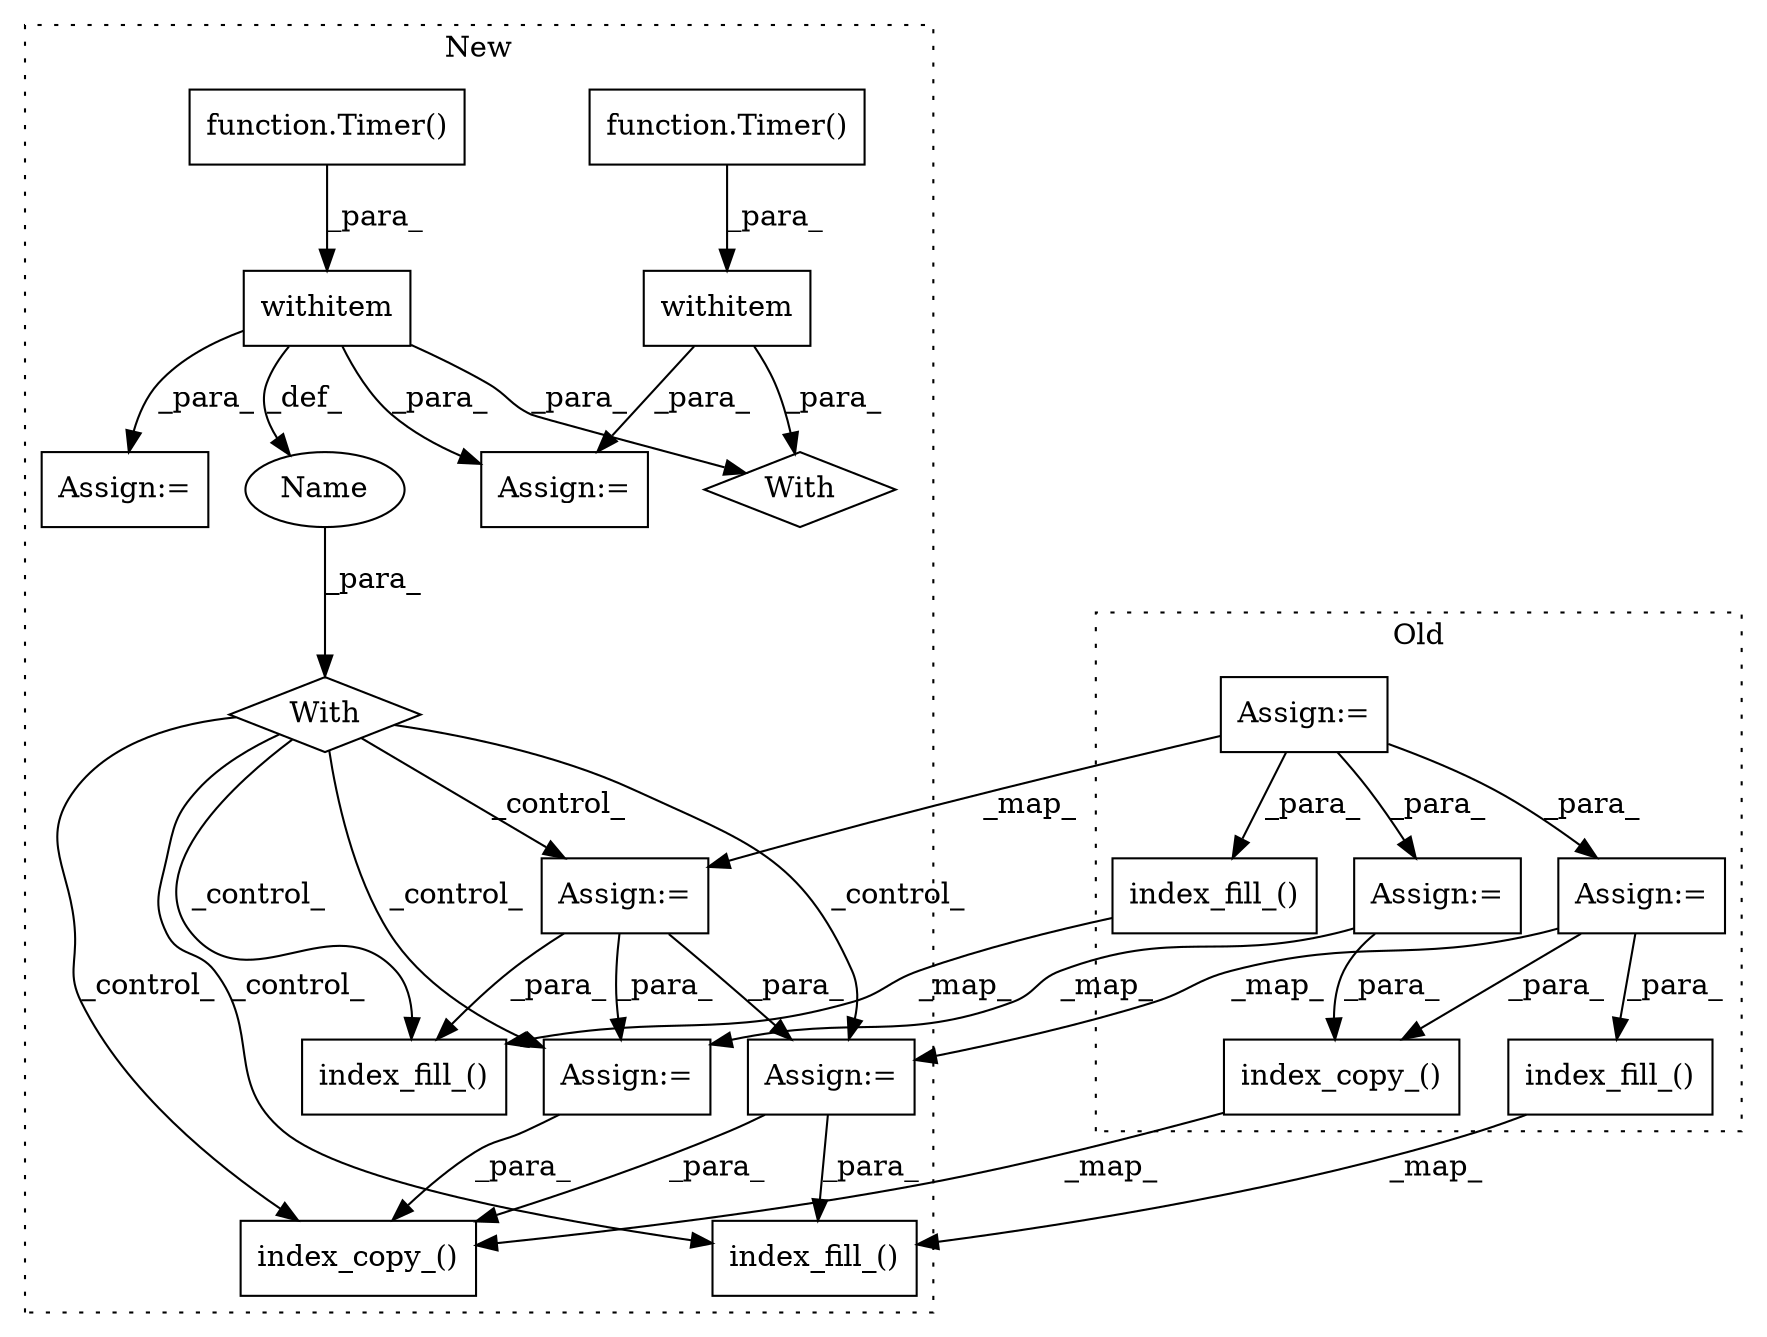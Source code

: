 digraph G {
subgraph cluster0 {
1 [label="index_fill_()" a="75" s="11663,11718" l="32,1" shape="box"];
13 [label="Assign:=" a="68" s="11148" l="3" shape="box"];
14 [label="index_fill_()" a="75" s="11586,11649" l="42,1" shape="box"];
16 [label="index_copy_()" a="75" s="11485,11571" l="53,1" shape="box"];
18 [label="Assign:=" a="68" s="11377" l="3" shape="box"];
20 [label="Assign:=" a="68" s="11315" l="3" shape="box"];
label = "Old";
style="dotted";
}
subgraph cluster1 {
2 [label="index_fill_()" a="75" s="11281,11336" l="32,1" shape="box"];
3 [label="Name" a="87" s="10433" l="5" shape="ellipse"];
4 [label="With" a="39" s="10417,10427" l="5,29" shape="diamond"];
5 [label="withitem" a="49" s="10422" l="5" shape="box"];
6 [label="With" a="39" s="11647,11657" l="5,25" shape="diamond"];
7 [label="withitem" a="49" s="11652" l="5" shape="box"];
8 [label="function.Timer()" a="75" s="11652" l="7" shape="box"];
9 [label="Assign:=" a="68" s="11434" l="4" shape="box"];
10 [label="function.Timer()" a="75" s="10422" l="7" shape="box"];
11 [label="Assign:=" a="68" s="12309" l="4" shape="box"];
12 [label="Assign:=" a="68" s="10743" l="3" shape="box"];
15 [label="index_fill_()" a="75" s="11200,11263" l="42,1" shape="box"];
17 [label="index_copy_()" a="75" s="11096,11182" l="53,1" shape="box"];
19 [label="Assign:=" a="68" s="10984" l="3" shape="box"];
21 [label="Assign:=" a="68" s="10918" l="3" shape="box"];
label = "New";
style="dotted";
}
1 -> 2 [label="_map_"];
3 -> 4 [label="_para_"];
4 -> 17 [label="_control_"];
4 -> 19 [label="_control_"];
4 -> 2 [label="_control_"];
4 -> 15 [label="_control_"];
4 -> 21 [label="_control_"];
4 -> 12 [label="_control_"];
5 -> 3 [label="_def_"];
5 -> 6 [label="_para_"];
5 -> 9 [label="_para_"];
5 -> 11 [label="_para_"];
7 -> 6 [label="_para_"];
7 -> 11 [label="_para_"];
8 -> 7 [label="_para_"];
10 -> 5 [label="_para_"];
12 -> 15 [label="_para_"];
12 -> 21 [label="_para_"];
12 -> 19 [label="_para_"];
13 -> 20 [label="_para_"];
13 -> 12 [label="_map_"];
13 -> 18 [label="_para_"];
13 -> 14 [label="_para_"];
14 -> 15 [label="_map_"];
16 -> 17 [label="_map_"];
18 -> 16 [label="_para_"];
18 -> 19 [label="_map_"];
19 -> 17 [label="_para_"];
20 -> 1 [label="_para_"];
20 -> 16 [label="_para_"];
20 -> 21 [label="_map_"];
21 -> 2 [label="_para_"];
21 -> 17 [label="_para_"];
}